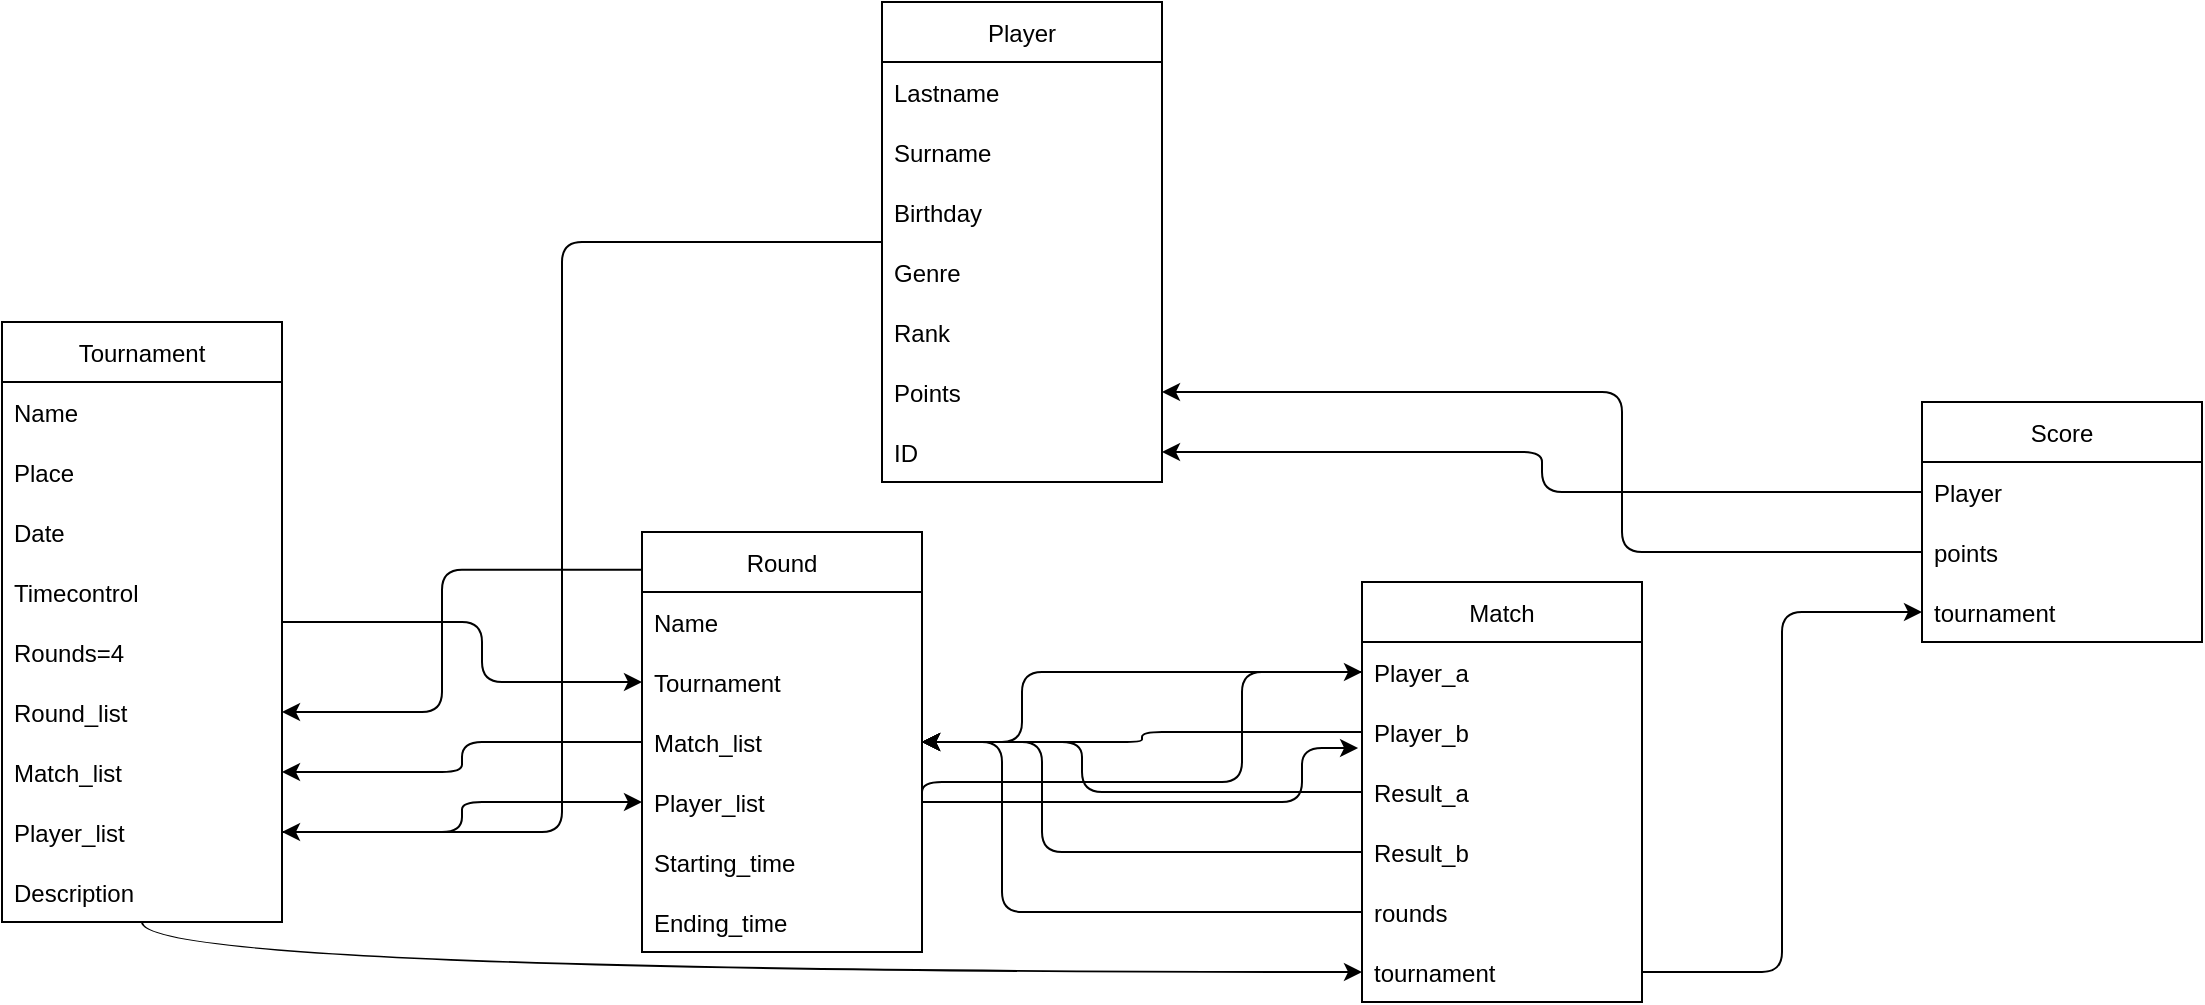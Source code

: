 <mxfile version="20.3.0" type="device"><diagram id="R2lEEEUBdFMjLlhIrx00" name="Page-1"><mxGraphModel dx="760" dy="582" grid="1" gridSize="10" guides="1" tooltips="1" connect="1" arrows="1" fold="1" page="1" pageScale="1" pageWidth="850" pageHeight="1100" math="0" shadow="0" extFonts="Permanent Marker^https://fonts.googleapis.com/css?family=Permanent+Marker"><root><mxCell id="0"/><mxCell id="1" parent="0"/><mxCell id="HrdyhC3fVsISJArI-mF_-79" style="edgeStyle=orthogonalEdgeStyle;curved=1;orthogonalLoop=1;jettySize=auto;html=1;" edge="1" parent="1" source="HrdyhC3fVsISJArI-mF_-1" target="HrdyhC3fVsISJArI-mF_-26"><mxGeometry relative="1" as="geometry"/></mxCell><mxCell id="HrdyhC3fVsISJArI-mF_-80" style="edgeStyle=orthogonalEdgeStyle;orthogonalLoop=1;jettySize=auto;html=1;entryX=0;entryY=0.5;entryDx=0;entryDy=0;rounded=1;" edge="1" parent="1" source="HrdyhC3fVsISJArI-mF_-1" target="HrdyhC3fVsISJArI-mF_-13"><mxGeometry relative="1" as="geometry"><Array as="points"><mxPoint x="250" y="320"/><mxPoint x="250" y="350"/></Array></mxGeometry></mxCell><mxCell id="HrdyhC3fVsISJArI-mF_-1" value="Tournament" style="swimlane;fontStyle=0;childLayout=stackLayout;horizontal=1;startSize=30;horizontalStack=0;resizeParent=1;resizeParentMax=0;resizeLast=0;collapsible=1;marginBottom=0;" vertex="1" parent="1"><mxGeometry x="10" y="170" width="140" height="300" as="geometry"/></mxCell><mxCell id="HrdyhC3fVsISJArI-mF_-2" value="Name" style="text;strokeColor=none;fillColor=none;align=left;verticalAlign=middle;spacingLeft=4;spacingRight=4;overflow=hidden;points=[[0,0.5],[1,0.5]];portConstraint=eastwest;rotatable=0;" vertex="1" parent="HrdyhC3fVsISJArI-mF_-1"><mxGeometry y="30" width="140" height="30" as="geometry"/></mxCell><mxCell id="HrdyhC3fVsISJArI-mF_-3" value="Place" style="text;strokeColor=none;fillColor=none;align=left;verticalAlign=middle;spacingLeft=4;spacingRight=4;overflow=hidden;points=[[0,0.5],[1,0.5]];portConstraint=eastwest;rotatable=0;" vertex="1" parent="HrdyhC3fVsISJArI-mF_-1"><mxGeometry y="60" width="140" height="30" as="geometry"/></mxCell><mxCell id="HrdyhC3fVsISJArI-mF_-4" value="Date" style="text;strokeColor=none;fillColor=none;align=left;verticalAlign=middle;spacingLeft=4;spacingRight=4;overflow=hidden;points=[[0,0.5],[1,0.5]];portConstraint=eastwest;rotatable=0;" vertex="1" parent="HrdyhC3fVsISJArI-mF_-1"><mxGeometry y="90" width="140" height="30" as="geometry"/></mxCell><mxCell id="HrdyhC3fVsISJArI-mF_-5" value="Timecontrol" style="text;strokeColor=none;fillColor=none;align=left;verticalAlign=middle;spacingLeft=4;spacingRight=4;overflow=hidden;points=[[0,0.5],[1,0.5]];portConstraint=eastwest;rotatable=0;" vertex="1" parent="HrdyhC3fVsISJArI-mF_-1"><mxGeometry y="120" width="140" height="30" as="geometry"/></mxCell><mxCell id="HrdyhC3fVsISJArI-mF_-6" value="Rounds=4" style="text;strokeColor=none;fillColor=none;align=left;verticalAlign=middle;spacingLeft=4;spacingRight=4;overflow=hidden;points=[[0,0.5],[1,0.5]];portConstraint=eastwest;rotatable=0;" vertex="1" parent="HrdyhC3fVsISJArI-mF_-1"><mxGeometry y="150" width="140" height="30" as="geometry"/></mxCell><mxCell id="HrdyhC3fVsISJArI-mF_-7" value="Round_list" style="text;strokeColor=none;fillColor=none;align=left;verticalAlign=middle;spacingLeft=4;spacingRight=4;overflow=hidden;points=[[0,0.5],[1,0.5]];portConstraint=eastwest;rotatable=0;" vertex="1" parent="HrdyhC3fVsISJArI-mF_-1"><mxGeometry y="180" width="140" height="30" as="geometry"/></mxCell><mxCell id="HrdyhC3fVsISJArI-mF_-27" value="Match_list" style="text;strokeColor=none;fillColor=none;align=left;verticalAlign=middle;spacingLeft=4;spacingRight=4;overflow=hidden;points=[[0,0.5],[1,0.5]];portConstraint=eastwest;rotatable=0;" vertex="1" parent="HrdyhC3fVsISJArI-mF_-1"><mxGeometry y="210" width="140" height="30" as="geometry"/></mxCell><mxCell id="HrdyhC3fVsISJArI-mF_-8" value="Player_list" style="text;strokeColor=none;fillColor=none;align=left;verticalAlign=middle;spacingLeft=4;spacingRight=4;overflow=hidden;points=[[0,0.5],[1,0.5]];portConstraint=eastwest;rotatable=0;" vertex="1" parent="HrdyhC3fVsISJArI-mF_-1"><mxGeometry y="240" width="140" height="30" as="geometry"/></mxCell><mxCell id="HrdyhC3fVsISJArI-mF_-10" value="Description" style="text;strokeColor=none;fillColor=none;align=left;verticalAlign=middle;spacingLeft=4;spacingRight=4;overflow=hidden;points=[[0,0.5],[1,0.5]];portConstraint=eastwest;rotatable=0;" vertex="1" parent="HrdyhC3fVsISJArI-mF_-1"><mxGeometry y="270" width="140" height="30" as="geometry"/></mxCell><mxCell id="HrdyhC3fVsISJArI-mF_-81" style="edgeStyle=orthogonalEdgeStyle;orthogonalLoop=1;jettySize=auto;html=1;exitX=0.007;exitY=0.09;exitDx=0;exitDy=0;exitPerimeter=0;rounded=1;" edge="1" parent="1" source="HrdyhC3fVsISJArI-mF_-11" target="HrdyhC3fVsISJArI-mF_-7"><mxGeometry relative="1" as="geometry"><Array as="points"><mxPoint x="230" y="294"/><mxPoint x="230" y="365"/></Array></mxGeometry></mxCell><mxCell id="HrdyhC3fVsISJArI-mF_-11" value="Round" style="swimlane;fontStyle=0;childLayout=stackLayout;horizontal=1;startSize=30;horizontalStack=0;resizeParent=1;resizeParentMax=0;resizeLast=0;collapsible=1;marginBottom=0;" vertex="1" parent="1"><mxGeometry x="330" y="275" width="140" height="210" as="geometry"/></mxCell><mxCell id="HrdyhC3fVsISJArI-mF_-12" value="Name" style="text;strokeColor=none;fillColor=none;align=left;verticalAlign=middle;spacingLeft=4;spacingRight=4;overflow=hidden;points=[[0,0.5],[1,0.5]];portConstraint=eastwest;rotatable=0;" vertex="1" parent="HrdyhC3fVsISJArI-mF_-11"><mxGeometry y="30" width="140" height="30" as="geometry"/></mxCell><mxCell id="HrdyhC3fVsISJArI-mF_-13" value="Tournament" style="text;strokeColor=none;fillColor=none;align=left;verticalAlign=middle;spacingLeft=4;spacingRight=4;overflow=hidden;points=[[0,0.5],[1,0.5]];portConstraint=eastwest;rotatable=0;" vertex="1" parent="HrdyhC3fVsISJArI-mF_-11"><mxGeometry y="60" width="140" height="30" as="geometry"/></mxCell><mxCell id="HrdyhC3fVsISJArI-mF_-14" value="Match_list" style="text;strokeColor=none;fillColor=none;align=left;verticalAlign=middle;spacingLeft=4;spacingRight=4;overflow=hidden;points=[[0,0.5],[1,0.5]];portConstraint=eastwest;rotatable=0;" vertex="1" parent="HrdyhC3fVsISJArI-mF_-11"><mxGeometry y="90" width="140" height="30" as="geometry"/></mxCell><mxCell id="HrdyhC3fVsISJArI-mF_-69" value="Player_list" style="text;strokeColor=none;fillColor=none;align=left;verticalAlign=middle;spacingLeft=4;spacingRight=4;overflow=hidden;points=[[0,0.5],[1,0.5]];portConstraint=eastwest;rotatable=0;" vertex="1" parent="HrdyhC3fVsISJArI-mF_-11"><mxGeometry y="120" width="140" height="30" as="geometry"/></mxCell><mxCell id="HrdyhC3fVsISJArI-mF_-15" value="Starting_time" style="text;strokeColor=none;fillColor=none;align=left;verticalAlign=middle;spacingLeft=4;spacingRight=4;overflow=hidden;points=[[0,0.5],[1,0.5]];portConstraint=eastwest;rotatable=0;" vertex="1" parent="HrdyhC3fVsISJArI-mF_-11"><mxGeometry y="150" width="140" height="30" as="geometry"/></mxCell><mxCell id="HrdyhC3fVsISJArI-mF_-16" value="Ending_time" style="text;strokeColor=none;fillColor=none;align=left;verticalAlign=middle;spacingLeft=4;spacingRight=4;overflow=hidden;points=[[0,0.5],[1,0.5]];portConstraint=eastwest;rotatable=0;" vertex="1" parent="HrdyhC3fVsISJArI-mF_-11"><mxGeometry y="180" width="140" height="30" as="geometry"/></mxCell><mxCell id="HrdyhC3fVsISJArI-mF_-20" value="Match" style="swimlane;fontStyle=0;childLayout=stackLayout;horizontal=1;startSize=30;horizontalStack=0;resizeParent=1;resizeParentMax=0;resizeLast=0;collapsible=1;marginBottom=0;" vertex="1" parent="1"><mxGeometry x="690" y="300" width="140" height="210" as="geometry"/></mxCell><mxCell id="HrdyhC3fVsISJArI-mF_-21" value="Player_a" style="text;strokeColor=none;fillColor=none;align=left;verticalAlign=middle;spacingLeft=4;spacingRight=4;overflow=hidden;points=[[0,0.5],[1,0.5]];portConstraint=eastwest;rotatable=0;" vertex="1" parent="HrdyhC3fVsISJArI-mF_-20"><mxGeometry y="30" width="140" height="30" as="geometry"/></mxCell><mxCell id="HrdyhC3fVsISJArI-mF_-22" value="Player_b" style="text;strokeColor=none;fillColor=none;align=left;verticalAlign=middle;spacingLeft=4;spacingRight=4;overflow=hidden;points=[[0,0.5],[1,0.5]];portConstraint=eastwest;rotatable=0;" vertex="1" parent="HrdyhC3fVsISJArI-mF_-20"><mxGeometry y="60" width="140" height="30" as="geometry"/></mxCell><mxCell id="HrdyhC3fVsISJArI-mF_-23" value="Result_a" style="text;strokeColor=none;fillColor=none;align=left;verticalAlign=middle;spacingLeft=4;spacingRight=4;overflow=hidden;points=[[0,0.5],[1,0.5]];portConstraint=eastwest;rotatable=0;" vertex="1" parent="HrdyhC3fVsISJArI-mF_-20"><mxGeometry y="90" width="140" height="30" as="geometry"/></mxCell><mxCell id="HrdyhC3fVsISJArI-mF_-24" value="Result_b" style="text;strokeColor=none;fillColor=none;align=left;verticalAlign=middle;spacingLeft=4;spacingRight=4;overflow=hidden;points=[[0,0.5],[1,0.5]];portConstraint=eastwest;rotatable=0;" vertex="1" parent="HrdyhC3fVsISJArI-mF_-20"><mxGeometry y="120" width="140" height="30" as="geometry"/></mxCell><mxCell id="HrdyhC3fVsISJArI-mF_-50" value="rounds" style="text;strokeColor=none;fillColor=none;align=left;verticalAlign=middle;spacingLeft=4;spacingRight=4;overflow=hidden;points=[[0,0.5],[1,0.5]];portConstraint=eastwest;rotatable=0;" vertex="1" parent="HrdyhC3fVsISJArI-mF_-20"><mxGeometry y="150" width="140" height="30" as="geometry"/></mxCell><mxCell id="HrdyhC3fVsISJArI-mF_-26" value="tournament" style="text;strokeColor=none;fillColor=none;align=left;verticalAlign=middle;spacingLeft=4;spacingRight=4;overflow=hidden;points=[[0,0.5],[1,0.5]];portConstraint=eastwest;rotatable=0;" vertex="1" parent="HrdyhC3fVsISJArI-mF_-20"><mxGeometry y="180" width="140" height="30" as="geometry"/></mxCell><mxCell id="HrdyhC3fVsISJArI-mF_-28" value="Score" style="swimlane;fontStyle=0;childLayout=stackLayout;horizontal=1;startSize=30;horizontalStack=0;resizeParent=1;resizeParentMax=0;resizeLast=0;collapsible=1;marginBottom=0;" vertex="1" parent="1"><mxGeometry x="970" y="210" width="140" height="120" as="geometry"/></mxCell><mxCell id="HrdyhC3fVsISJArI-mF_-29" value="Player" style="text;strokeColor=none;fillColor=none;align=left;verticalAlign=middle;spacingLeft=4;spacingRight=4;overflow=hidden;points=[[0,0.5],[1,0.5]];portConstraint=eastwest;rotatable=0;" vertex="1" parent="HrdyhC3fVsISJArI-mF_-28"><mxGeometry y="30" width="140" height="30" as="geometry"/></mxCell><mxCell id="HrdyhC3fVsISJArI-mF_-33" value="points" style="text;strokeColor=none;fillColor=none;align=left;verticalAlign=middle;spacingLeft=4;spacingRight=4;overflow=hidden;points=[[0,0.5],[1,0.5]];portConstraint=eastwest;rotatable=0;" vertex="1" parent="HrdyhC3fVsISJArI-mF_-28"><mxGeometry y="60" width="140" height="30" as="geometry"/></mxCell><mxCell id="HrdyhC3fVsISJArI-mF_-34" value="tournament" style="text;strokeColor=none;fillColor=none;align=left;verticalAlign=middle;spacingLeft=4;spacingRight=4;overflow=hidden;points=[[0,0.5],[1,0.5]];portConstraint=eastwest;rotatable=0;" vertex="1" parent="HrdyhC3fVsISJArI-mF_-28"><mxGeometry y="90" width="140" height="30" as="geometry"/></mxCell><mxCell id="HrdyhC3fVsISJArI-mF_-83" style="edgeStyle=orthogonalEdgeStyle;orthogonalLoop=1;jettySize=auto;html=1;rounded=1;" edge="1" parent="1" source="HrdyhC3fVsISJArI-mF_-36" target="HrdyhC3fVsISJArI-mF_-8"><mxGeometry relative="1" as="geometry"><Array as="points"><mxPoint x="290" y="130"/><mxPoint x="290" y="425"/></Array></mxGeometry></mxCell><mxCell id="HrdyhC3fVsISJArI-mF_-36" value="Player" style="swimlane;fontStyle=0;childLayout=stackLayout;horizontal=1;startSize=30;horizontalStack=0;resizeParent=1;resizeParentMax=0;resizeLast=0;collapsible=1;marginBottom=0;" vertex="1" parent="1"><mxGeometry x="450" y="10" width="140" height="240" as="geometry"/></mxCell><mxCell id="HrdyhC3fVsISJArI-mF_-37" value="Lastname" style="text;strokeColor=none;fillColor=none;align=left;verticalAlign=middle;spacingLeft=4;spacingRight=4;overflow=hidden;points=[[0,0.5],[1,0.5]];portConstraint=eastwest;rotatable=0;" vertex="1" parent="HrdyhC3fVsISJArI-mF_-36"><mxGeometry y="30" width="140" height="30" as="geometry"/></mxCell><mxCell id="HrdyhC3fVsISJArI-mF_-38" value="Surname" style="text;strokeColor=none;fillColor=none;align=left;verticalAlign=middle;spacingLeft=4;spacingRight=4;overflow=hidden;points=[[0,0.5],[1,0.5]];portConstraint=eastwest;rotatable=0;" vertex="1" parent="HrdyhC3fVsISJArI-mF_-36"><mxGeometry y="60" width="140" height="30" as="geometry"/></mxCell><mxCell id="HrdyhC3fVsISJArI-mF_-39" value="Birthday" style="text;strokeColor=none;fillColor=none;align=left;verticalAlign=middle;spacingLeft=4;spacingRight=4;overflow=hidden;points=[[0,0.5],[1,0.5]];portConstraint=eastwest;rotatable=0;" vertex="1" parent="HrdyhC3fVsISJArI-mF_-36"><mxGeometry y="90" width="140" height="30" as="geometry"/></mxCell><mxCell id="HrdyhC3fVsISJArI-mF_-40" value="Genre" style="text;strokeColor=none;fillColor=none;align=left;verticalAlign=middle;spacingLeft=4;spacingRight=4;overflow=hidden;points=[[0,0.5],[1,0.5]];portConstraint=eastwest;rotatable=0;" vertex="1" parent="HrdyhC3fVsISJArI-mF_-36"><mxGeometry y="120" width="140" height="30" as="geometry"/></mxCell><mxCell id="HrdyhC3fVsISJArI-mF_-41" value="Rank" style="text;strokeColor=none;fillColor=none;align=left;verticalAlign=middle;spacingLeft=4;spacingRight=4;overflow=hidden;points=[[0,0.5],[1,0.5]];portConstraint=eastwest;rotatable=0;" vertex="1" parent="HrdyhC3fVsISJArI-mF_-36"><mxGeometry y="150" width="140" height="30" as="geometry"/></mxCell><mxCell id="HrdyhC3fVsISJArI-mF_-42" value="Points" style="text;strokeColor=none;fillColor=none;align=left;verticalAlign=middle;spacingLeft=4;spacingRight=4;overflow=hidden;points=[[0,0.5],[1,0.5]];portConstraint=eastwest;rotatable=0;" vertex="1" parent="HrdyhC3fVsISJArI-mF_-36"><mxGeometry y="180" width="140" height="30" as="geometry"/></mxCell><mxCell id="HrdyhC3fVsISJArI-mF_-43" value="ID" style="text;strokeColor=none;fillColor=none;align=left;verticalAlign=middle;spacingLeft=4;spacingRight=4;overflow=hidden;points=[[0,0.5],[1,0.5]];portConstraint=eastwest;rotatable=0;" vertex="1" parent="HrdyhC3fVsISJArI-mF_-36"><mxGeometry y="210" width="140" height="30" as="geometry"/></mxCell><mxCell id="HrdyhC3fVsISJArI-mF_-45" style="edgeStyle=orthogonalEdgeStyle;orthogonalLoop=1;jettySize=auto;html=1;entryX=1;entryY=0.5;entryDx=0;entryDy=0;rounded=1;" edge="1" parent="1" source="HrdyhC3fVsISJArI-mF_-33" target="HrdyhC3fVsISJArI-mF_-42"><mxGeometry relative="1" as="geometry"><Array as="points"><mxPoint x="820" y="285"/><mxPoint x="820" y="205"/></Array></mxGeometry></mxCell><mxCell id="HrdyhC3fVsISJArI-mF_-51" style="edgeStyle=orthogonalEdgeStyle;orthogonalLoop=1;jettySize=auto;html=1;rounded=1;" edge="1" parent="1" source="HrdyhC3fVsISJArI-mF_-50" target="HrdyhC3fVsISJArI-mF_-14"><mxGeometry relative="1" as="geometry"><Array as="points"><mxPoint x="510" y="465"/><mxPoint x="510" y="380"/></Array></mxGeometry></mxCell><mxCell id="HrdyhC3fVsISJArI-mF_-52" style="edgeStyle=orthogonalEdgeStyle;orthogonalLoop=1;jettySize=auto;html=1;entryX=1;entryY=0.5;entryDx=0;entryDy=0;rounded=1;" edge="1" parent="1" source="HrdyhC3fVsISJArI-mF_-14" target="HrdyhC3fVsISJArI-mF_-27"><mxGeometry relative="1" as="geometry"/></mxCell><mxCell id="HrdyhC3fVsISJArI-mF_-57" style="edgeStyle=orthogonalEdgeStyle;orthogonalLoop=1;jettySize=auto;html=1;entryX=1;entryY=0.5;entryDx=0;entryDy=0;rounded=1;" edge="1" parent="1" source="HrdyhC3fVsISJArI-mF_-29" target="HrdyhC3fVsISJArI-mF_-43"><mxGeometry relative="1" as="geometry"/></mxCell><mxCell id="HrdyhC3fVsISJArI-mF_-67" style="edgeStyle=orthogonalEdgeStyle;orthogonalLoop=1;jettySize=auto;html=1;entryX=0;entryY=0.5;entryDx=0;entryDy=0;rounded=1;" edge="1" parent="1" source="HrdyhC3fVsISJArI-mF_-26" target="HrdyhC3fVsISJArI-mF_-34"><mxGeometry relative="1" as="geometry"/></mxCell><mxCell id="HrdyhC3fVsISJArI-mF_-70" style="edgeStyle=orthogonalEdgeStyle;orthogonalLoop=1;jettySize=auto;html=1;entryX=0;entryY=0.5;entryDx=0;entryDy=0;rounded=1;" edge="1" parent="1" source="HrdyhC3fVsISJArI-mF_-8" target="HrdyhC3fVsISJArI-mF_-69"><mxGeometry relative="1" as="geometry"/></mxCell><mxCell id="HrdyhC3fVsISJArI-mF_-71" style="edgeStyle=orthogonalEdgeStyle;orthogonalLoop=1;jettySize=auto;html=1;entryX=0;entryY=0.5;entryDx=0;entryDy=0;exitX=1;exitY=0.5;exitDx=0;exitDy=0;rounded=1;" edge="1" parent="1" source="HrdyhC3fVsISJArI-mF_-69" target="HrdyhC3fVsISJArI-mF_-21"><mxGeometry relative="1" as="geometry"><Array as="points"><mxPoint x="470" y="400"/><mxPoint x="630" y="400"/><mxPoint x="630" y="345"/></Array></mxGeometry></mxCell><mxCell id="HrdyhC3fVsISJArI-mF_-72" style="edgeStyle=orthogonalEdgeStyle;orthogonalLoop=1;jettySize=auto;html=1;entryX=-0.014;entryY=0.767;entryDx=0;entryDy=0;entryPerimeter=0;rounded=1;" edge="1" parent="1" source="HrdyhC3fVsISJArI-mF_-69" target="HrdyhC3fVsISJArI-mF_-22"><mxGeometry relative="1" as="geometry"><Array as="points"><mxPoint x="660" y="410"/><mxPoint x="660" y="383"/></Array></mxGeometry></mxCell><mxCell id="HrdyhC3fVsISJArI-mF_-73" style="edgeStyle=orthogonalEdgeStyle;orthogonalLoop=1;jettySize=auto;html=1;entryX=1;entryY=0.5;entryDx=0;entryDy=0;rounded=1;" edge="1" parent="1" source="HrdyhC3fVsISJArI-mF_-21" target="HrdyhC3fVsISJArI-mF_-14"><mxGeometry relative="1" as="geometry"><Array as="points"><mxPoint x="520" y="345"/><mxPoint x="520" y="380"/></Array></mxGeometry></mxCell><mxCell id="HrdyhC3fVsISJArI-mF_-74" style="edgeStyle=orthogonalEdgeStyle;orthogonalLoop=1;jettySize=auto;html=1;entryX=1;entryY=0.5;entryDx=0;entryDy=0;rounded=1;" edge="1" parent="1" source="HrdyhC3fVsISJArI-mF_-22" target="HrdyhC3fVsISJArI-mF_-14"><mxGeometry relative="1" as="geometry"/></mxCell><mxCell id="HrdyhC3fVsISJArI-mF_-75" style="edgeStyle=orthogonalEdgeStyle;orthogonalLoop=1;jettySize=auto;html=1;entryX=1;entryY=0.5;entryDx=0;entryDy=0;rounded=1;" edge="1" parent="1" source="HrdyhC3fVsISJArI-mF_-23" target="HrdyhC3fVsISJArI-mF_-14"><mxGeometry relative="1" as="geometry"><Array as="points"><mxPoint x="550" y="405"/><mxPoint x="550" y="380"/></Array></mxGeometry></mxCell><mxCell id="HrdyhC3fVsISJArI-mF_-76" style="edgeStyle=orthogonalEdgeStyle;orthogonalLoop=1;jettySize=auto;html=1;entryX=1;entryY=0.5;entryDx=0;entryDy=0;rounded=1;" edge="1" parent="1" source="HrdyhC3fVsISJArI-mF_-24" target="HrdyhC3fVsISJArI-mF_-14"><mxGeometry relative="1" as="geometry"><Array as="points"><mxPoint x="530" y="435"/><mxPoint x="530" y="380"/></Array></mxGeometry></mxCell></root></mxGraphModel></diagram></mxfile>